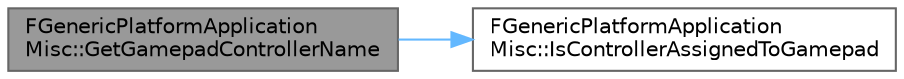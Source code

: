 digraph "FGenericPlatformApplicationMisc::GetGamepadControllerName"
{
 // INTERACTIVE_SVG=YES
 // LATEX_PDF_SIZE
  bgcolor="transparent";
  edge [fontname=Helvetica,fontsize=10,labelfontname=Helvetica,labelfontsize=10];
  node [fontname=Helvetica,fontsize=10,shape=box,height=0.2,width=0.4];
  rankdir="LR";
  Node1 [id="Node000001",label="FGenericPlatformApplication\lMisc::GetGamepadControllerName",height=0.2,width=0.4,color="gray40", fillcolor="grey60", style="filled", fontcolor="black",tooltip=" "];
  Node1 -> Node2 [id="edge1_Node000001_Node000002",color="steelblue1",style="solid",tooltip=" "];
  Node2 [id="Node000002",label="FGenericPlatformApplication\lMisc::IsControllerAssignedToGamepad",height=0.2,width=0.4,color="grey40", fillcolor="white", style="filled",URL="$da/d1c/structFGenericPlatformApplicationMisc.html#a364dcf843f906f0e87bff3ccd2b1d65b",tooltip=" "];
}
